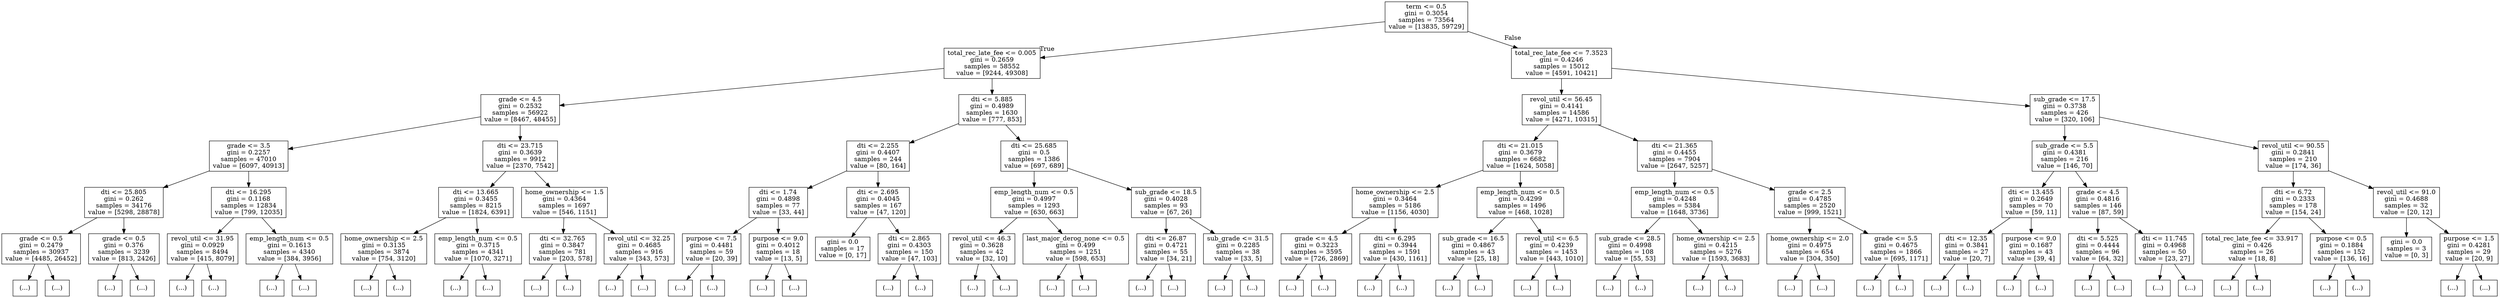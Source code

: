 digraph Tree {
node [shape=box] ;
0 [label="term <= 0.5\ngini = 0.3054\nsamples = 73564\nvalue = [13835, 59729]"] ;
1 [label="total_rec_late_fee <= 0.005\ngini = 0.2659\nsamples = 58552\nvalue = [9244, 49308]"] ;
0 -> 1 [labeldistance=2.5, labelangle=45, headlabel="True"] ;
2 [label="grade <= 4.5\ngini = 0.2532\nsamples = 56922\nvalue = [8467, 48455]"] ;
1 -> 2 ;
3 [label="grade <= 3.5\ngini = 0.2257\nsamples = 47010\nvalue = [6097, 40913]"] ;
2 -> 3 ;
4 [label="dti <= 25.805\ngini = 0.262\nsamples = 34176\nvalue = [5298, 28878]"] ;
3 -> 4 ;
5 [label="grade <= 0.5\ngini = 0.2479\nsamples = 30937\nvalue = [4485, 26452]"] ;
4 -> 5 ;
6 [label="(...)"] ;
5 -> 6 ;
6507 [label="(...)"] ;
5 -> 6507 ;
12118 [label="grade <= 0.5\ngini = 0.376\nsamples = 3239\nvalue = [813, 2426]"] ;
4 -> 12118 ;
12119 [label="(...)"] ;
12118 -> 12119 ;
12946 [label="(...)"] ;
12118 -> 12946 ;
13843 [label="dti <= 16.295\ngini = 0.1168\nsamples = 12834\nvalue = [799, 12035]"] ;
3 -> 13843 ;
13844 [label="revol_util <= 31.95\ngini = 0.0929\nsamples = 8494\nvalue = [415, 8079]"] ;
13843 -> 13844 ;
13845 [label="(...)"] ;
13844 -> 13845 ;
14630 [label="(...)"] ;
13844 -> 14630 ;
15407 [label="emp_length_num <= 0.5\ngini = 0.1613\nsamples = 4340\nvalue = [384, 3956]"] ;
13843 -> 15407 ;
15408 [label="(...)"] ;
15407 -> 15408 ;
15495 [label="(...)"] ;
15407 -> 15495 ;
16618 [label="dti <= 23.715\ngini = 0.3639\nsamples = 9912\nvalue = [2370, 7542]"] ;
2 -> 16618 ;
16619 [label="dti <= 13.665\ngini = 0.3455\nsamples = 8215\nvalue = [1824, 6391]"] ;
16618 -> 16619 ;
16620 [label="home_ownership <= 2.5\ngini = 0.3135\nsamples = 3874\nvalue = [754, 3120]"] ;
16619 -> 16620 ;
16621 [label="(...)"] ;
16620 -> 16621 ;
17312 [label="(...)"] ;
16620 -> 17312 ;
18411 [label="emp_length_num <= 0.5\ngini = 0.3715\nsamples = 4341\nvalue = [1070, 3271]"] ;
16619 -> 18411 ;
18412 [label="(...)"] ;
18411 -> 18412 ;
18513 [label="(...)"] ;
18411 -> 18513 ;
20648 [label="home_ownership <= 1.5\ngini = 0.4364\nsamples = 1697\nvalue = [546, 1151]"] ;
16618 -> 20648 ;
20649 [label="dti <= 32.765\ngini = 0.3847\nsamples = 781\nvalue = [203, 578]"] ;
20648 -> 20649 ;
20650 [label="(...)"] ;
20649 -> 20650 ;
21037 [label="(...)"] ;
20649 -> 21037 ;
21064 [label="revol_util <= 32.25\ngini = 0.4685\nsamples = 916\nvalue = [343, 573]"] ;
20648 -> 21064 ;
21065 [label="(...)"] ;
21064 -> 21065 ;
21092 [label="(...)"] ;
21064 -> 21092 ;
21609 [label="dti <= 5.885\ngini = 0.4989\nsamples = 1630\nvalue = [777, 853]"] ;
1 -> 21609 ;
21610 [label="dti <= 2.255\ngini = 0.4407\nsamples = 244\nvalue = [80, 164]"] ;
21609 -> 21610 ;
21611 [label="dti <= 1.74\ngini = 0.4898\nsamples = 77\nvalue = [33, 44]"] ;
21610 -> 21611 ;
21612 [label="purpose <= 7.5\ngini = 0.4481\nsamples = 59\nvalue = [20, 39]"] ;
21611 -> 21612 ;
21613 [label="(...)"] ;
21612 -> 21613 ;
21632 [label="(...)"] ;
21612 -> 21632 ;
21645 [label="purpose <= 9.0\ngini = 0.4012\nsamples = 18\nvalue = [13, 5]"] ;
21611 -> 21645 ;
21646 [label="(...)"] ;
21645 -> 21646 ;
21659 [label="(...)"] ;
21645 -> 21659 ;
21660 [label="dti <= 2.695\ngini = 0.4045\nsamples = 167\nvalue = [47, 120]"] ;
21610 -> 21660 ;
21661 [label="gini = 0.0\nsamples = 17\nvalue = [0, 17]"] ;
21660 -> 21661 ;
21662 [label="dti <= 2.865\ngini = 0.4303\nsamples = 150\nvalue = [47, 103]"] ;
21660 -> 21662 ;
21663 [label="(...)"] ;
21662 -> 21663 ;
21668 [label="(...)"] ;
21662 -> 21668 ;
21745 [label="dti <= 25.685\ngini = 0.5\nsamples = 1386\nvalue = [697, 689]"] ;
21609 -> 21745 ;
21746 [label="emp_length_num <= 0.5\ngini = 0.4997\nsamples = 1293\nvalue = [630, 663]"] ;
21745 -> 21746 ;
21747 [label="revol_util <= 46.3\ngini = 0.3628\nsamples = 42\nvalue = [32, 10]"] ;
21746 -> 21747 ;
21748 [label="(...)"] ;
21747 -> 21748 ;
21757 [label="(...)"] ;
21747 -> 21757 ;
21758 [label="last_major_derog_none <= 0.5\ngini = 0.499\nsamples = 1251\nvalue = [598, 653]"] ;
21746 -> 21758 ;
21759 [label="(...)"] ;
21758 -> 21759 ;
21794 [label="(...)"] ;
21758 -> 21794 ;
22433 [label="sub_grade <= 18.5\ngini = 0.4028\nsamples = 93\nvalue = [67, 26]"] ;
21745 -> 22433 ;
22434 [label="dti <= 26.87\ngini = 0.4721\nsamples = 55\nvalue = [34, 21]"] ;
22433 -> 22434 ;
22435 [label="(...)"] ;
22434 -> 22435 ;
22440 [label="(...)"] ;
22434 -> 22440 ;
22461 [label="sub_grade <= 31.5\ngini = 0.2285\nsamples = 38\nvalue = [33, 5]"] ;
22433 -> 22461 ;
22462 [label="(...)"] ;
22461 -> 22462 ;
22471 [label="(...)"] ;
22461 -> 22471 ;
22472 [label="total_rec_late_fee <= 7.3523\ngini = 0.4246\nsamples = 15012\nvalue = [4591, 10421]"] ;
0 -> 22472 [labeldistance=2.5, labelangle=-45, headlabel="False"] ;
22473 [label="revol_util <= 56.45\ngini = 0.4141\nsamples = 14586\nvalue = [4271, 10315]"] ;
22472 -> 22473 ;
22474 [label="dti <= 21.015\ngini = 0.3679\nsamples = 6682\nvalue = [1624, 5058]"] ;
22473 -> 22474 ;
22475 [label="home_ownership <= 2.5\ngini = 0.3464\nsamples = 5186\nvalue = [1156, 4030]"] ;
22474 -> 22475 ;
22476 [label="grade <= 4.5\ngini = 0.3223\nsamples = 3595\nvalue = [726, 2869]"] ;
22475 -> 22476 ;
22477 [label="(...)"] ;
22476 -> 22477 ;
23568 [label="(...)"] ;
22476 -> 23568 ;
24117 [label="dti <= 6.295\ngini = 0.3944\nsamples = 1591\nvalue = [430, 1161]"] ;
22475 -> 24117 ;
24118 [label="(...)"] ;
24117 -> 24118 ;
24239 [label="(...)"] ;
24117 -> 24239 ;
24952 [label="emp_length_num <= 0.5\ngini = 0.4299\nsamples = 1496\nvalue = [468, 1028]"] ;
22474 -> 24952 ;
24953 [label="sub_grade <= 16.5\ngini = 0.4867\nsamples = 43\nvalue = [25, 18]"] ;
24952 -> 24953 ;
24954 [label="(...)"] ;
24953 -> 24954 ;
24967 [label="(...)"] ;
24953 -> 24967 ;
24982 [label="revol_util <= 6.5\ngini = 0.4239\nsamples = 1453\nvalue = [443, 1010]"] ;
24952 -> 24982 ;
24983 [label="(...)"] ;
24982 -> 24983 ;
24996 [label="(...)"] ;
24982 -> 24996 ;
25799 [label="dti <= 21.365\ngini = 0.4455\nsamples = 7904\nvalue = [2647, 5257]"] ;
22473 -> 25799 ;
25800 [label="emp_length_num <= 0.5\ngini = 0.4248\nsamples = 5384\nvalue = [1648, 3736]"] ;
25799 -> 25800 ;
25801 [label="sub_grade <= 28.5\ngini = 0.4998\nsamples = 108\nvalue = [55, 53]"] ;
25800 -> 25801 ;
25802 [label="(...)"] ;
25801 -> 25802 ;
25859 [label="(...)"] ;
25801 -> 25859 ;
25868 [label="home_ownership <= 2.5\ngini = 0.4215\nsamples = 5276\nvalue = [1593, 3683]"] ;
25800 -> 25868 ;
25869 [label="(...)"] ;
25868 -> 25869 ;
27808 [label="(...)"] ;
25868 -> 27808 ;
28873 [label="grade <= 2.5\ngini = 0.4785\nsamples = 2520\nvalue = [999, 1521]"] ;
25799 -> 28873 ;
28874 [label="home_ownership <= 2.0\ngini = 0.4975\nsamples = 654\nvalue = [304, 350]"] ;
28873 -> 28874 ;
28875 [label="(...)"] ;
28874 -> 28875 ;
29142 [label="(...)"] ;
28874 -> 29142 ;
29305 [label="grade <= 5.5\ngini = 0.4675\nsamples = 1866\nvalue = [695, 1171]"] ;
28873 -> 29305 ;
29306 [label="(...)"] ;
29305 -> 29306 ;
29973 [label="(...)"] ;
29305 -> 29973 ;
30374 [label="sub_grade <= 17.5\ngini = 0.3738\nsamples = 426\nvalue = [320, 106]"] ;
22472 -> 30374 ;
30375 [label="sub_grade <= 5.5\ngini = 0.4381\nsamples = 216\nvalue = [146, 70]"] ;
30374 -> 30375 ;
30376 [label="dti <= 13.455\ngini = 0.2649\nsamples = 70\nvalue = [59, 11]"] ;
30375 -> 30376 ;
30377 [label="dti <= 12.35\ngini = 0.3841\nsamples = 27\nvalue = [20, 7]"] ;
30376 -> 30377 ;
30378 [label="(...)"] ;
30377 -> 30378 ;
30395 [label="(...)"] ;
30377 -> 30395 ;
30396 [label="purpose <= 9.0\ngini = 0.1687\nsamples = 43\nvalue = [39, 4]"] ;
30376 -> 30396 ;
30397 [label="(...)"] ;
30396 -> 30397 ;
30406 [label="(...)"] ;
30396 -> 30406 ;
30407 [label="grade <= 4.5\ngini = 0.4816\nsamples = 146\nvalue = [87, 59]"] ;
30375 -> 30407 ;
30408 [label="dti <= 5.525\ngini = 0.4444\nsamples = 96\nvalue = [64, 32]"] ;
30407 -> 30408 ;
30409 [label="(...)"] ;
30408 -> 30409 ;
30410 [label="(...)"] ;
30408 -> 30410 ;
30457 [label="dti <= 11.745\ngini = 0.4968\nsamples = 50\nvalue = [23, 27]"] ;
30407 -> 30457 ;
30458 [label="(...)"] ;
30457 -> 30458 ;
30467 [label="(...)"] ;
30457 -> 30467 ;
30492 [label="revol_util <= 90.55\ngini = 0.2841\nsamples = 210\nvalue = [174, 36]"] ;
30374 -> 30492 ;
30493 [label="dti <= 6.72\ngini = 0.2333\nsamples = 178\nvalue = [154, 24]"] ;
30492 -> 30493 ;
30494 [label="total_rec_late_fee <= 33.917\ngini = 0.426\nsamples = 26\nvalue = [18, 8]"] ;
30493 -> 30494 ;
30495 [label="(...)"] ;
30494 -> 30495 ;
30506 [label="(...)"] ;
30494 -> 30506 ;
30507 [label="purpose <= 0.5\ngini = 0.1884\nsamples = 152\nvalue = [136, 16]"] ;
30493 -> 30507 ;
30508 [label="(...)"] ;
30507 -> 30508 ;
30511 [label="(...)"] ;
30507 -> 30511 ;
30556 [label="revol_util <= 91.0\ngini = 0.4688\nsamples = 32\nvalue = [20, 12]"] ;
30492 -> 30556 ;
30557 [label="gini = 0.0\nsamples = 3\nvalue = [0, 3]"] ;
30556 -> 30557 ;
30558 [label="purpose <= 1.5\ngini = 0.4281\nsamples = 29\nvalue = [20, 9]"] ;
30556 -> 30558 ;
30559 [label="(...)"] ;
30558 -> 30559 ;
30560 [label="(...)"] ;
30558 -> 30560 ;
}